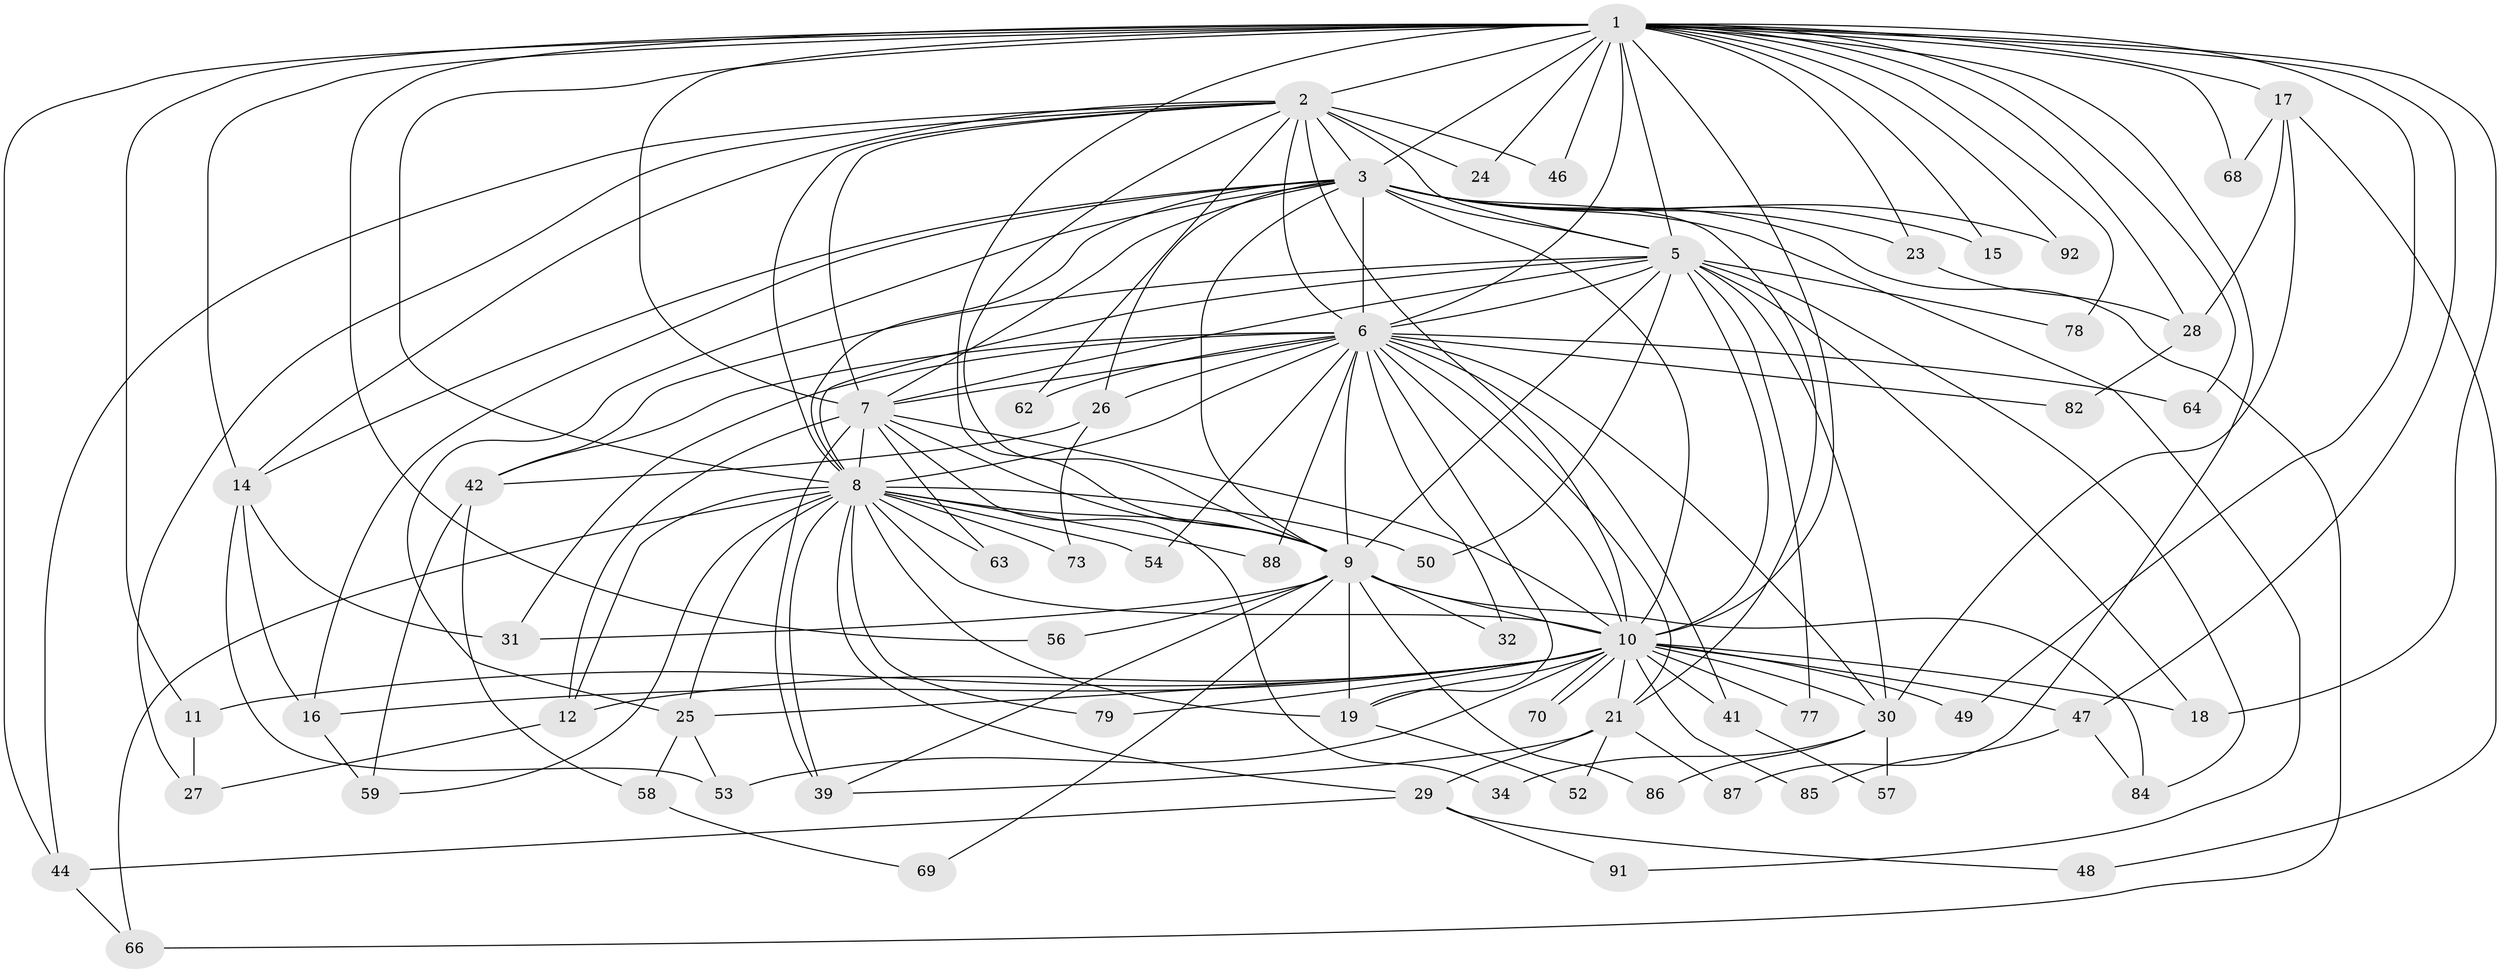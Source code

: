 // Generated by graph-tools (version 1.1) at 2025/51/02/27/25 19:51:51]
// undirected, 64 vertices, 166 edges
graph export_dot {
graph [start="1"]
  node [color=gray90,style=filled];
  1 [super="+4"];
  2 [super="+80"];
  3 [super="+36"];
  5 [super="+76"];
  6 [super="+20"];
  7 [super="+22"];
  8 [super="+83"];
  9 [super="+51"];
  10 [super="+13"];
  11;
  12 [super="+61"];
  14 [super="+37"];
  15;
  16 [super="+65"];
  17 [super="+60"];
  18 [super="+38"];
  19 [super="+35"];
  21 [super="+67"];
  23;
  24;
  25 [super="+40"];
  26;
  27 [super="+81"];
  28 [super="+45"];
  29 [super="+75"];
  30 [super="+33"];
  31 [super="+90"];
  32;
  34;
  39 [super="+43"];
  41;
  42 [super="+55"];
  44;
  46;
  47 [super="+89"];
  48;
  49;
  50;
  52;
  53 [super="+72"];
  54;
  56;
  57;
  58;
  59 [super="+74"];
  62;
  63;
  64;
  66 [super="+71"];
  68;
  69;
  70;
  73;
  77;
  78;
  79;
  82;
  84;
  85;
  86;
  87;
  88;
  91;
  92;
  1 -- 2 [weight=3];
  1 -- 3 [weight=2];
  1 -- 5 [weight=2];
  1 -- 6 [weight=2];
  1 -- 7 [weight=3];
  1 -- 8 [weight=2];
  1 -- 9 [weight=2];
  1 -- 10 [weight=2];
  1 -- 17 [weight=2];
  1 -- 18;
  1 -- 28;
  1 -- 46;
  1 -- 56;
  1 -- 68;
  1 -- 87;
  1 -- 92;
  1 -- 64;
  1 -- 11;
  1 -- 78;
  1 -- 15;
  1 -- 23;
  1 -- 24;
  1 -- 44;
  1 -- 47;
  1 -- 49;
  1 -- 14;
  2 -- 3 [weight=2];
  2 -- 5;
  2 -- 6;
  2 -- 7;
  2 -- 8;
  2 -- 9;
  2 -- 10;
  2 -- 14;
  2 -- 24;
  2 -- 44;
  2 -- 46;
  2 -- 62;
  2 -- 27;
  3 -- 5;
  3 -- 6;
  3 -- 7;
  3 -- 8;
  3 -- 9;
  3 -- 10;
  3 -- 14;
  3 -- 15;
  3 -- 21;
  3 -- 23;
  3 -- 26;
  3 -- 66;
  3 -- 91;
  3 -- 92;
  3 -- 25;
  3 -- 16;
  5 -- 6;
  5 -- 7;
  5 -- 8;
  5 -- 9;
  5 -- 10 [weight=3];
  5 -- 18;
  5 -- 50;
  5 -- 77;
  5 -- 78;
  5 -- 84;
  5 -- 42;
  5 -- 30;
  6 -- 7;
  6 -- 8 [weight=2];
  6 -- 9;
  6 -- 10;
  6 -- 21;
  6 -- 26;
  6 -- 30;
  6 -- 31;
  6 -- 32;
  6 -- 41;
  6 -- 42;
  6 -- 54;
  6 -- 62;
  6 -- 64;
  6 -- 82;
  6 -- 88;
  6 -- 19;
  7 -- 8;
  7 -- 9;
  7 -- 10;
  7 -- 12;
  7 -- 34;
  7 -- 63;
  7 -- 39;
  8 -- 9;
  8 -- 10;
  8 -- 19;
  8 -- 25;
  8 -- 29;
  8 -- 39;
  8 -- 50;
  8 -- 54;
  8 -- 59;
  8 -- 63;
  8 -- 73;
  8 -- 79;
  8 -- 88;
  8 -- 66;
  8 -- 12;
  9 -- 10;
  9 -- 31;
  9 -- 32;
  9 -- 56;
  9 -- 69;
  9 -- 84;
  9 -- 86;
  9 -- 19;
  9 -- 39;
  10 -- 11;
  10 -- 12;
  10 -- 16;
  10 -- 19;
  10 -- 25;
  10 -- 30;
  10 -- 41;
  10 -- 47;
  10 -- 49;
  10 -- 53;
  10 -- 70;
  10 -- 70;
  10 -- 77;
  10 -- 79;
  10 -- 85;
  10 -- 21;
  10 -- 18;
  11 -- 27;
  12 -- 27;
  14 -- 16;
  14 -- 31;
  14 -- 53;
  16 -- 59;
  17 -- 28;
  17 -- 48;
  17 -- 68;
  17 -- 30;
  19 -- 52;
  21 -- 29;
  21 -- 39;
  21 -- 52;
  21 -- 87;
  23 -- 28;
  25 -- 58;
  25 -- 53;
  26 -- 42;
  26 -- 73;
  28 -- 82;
  29 -- 48;
  29 -- 91;
  29 -- 44;
  30 -- 34;
  30 -- 57;
  30 -- 86;
  41 -- 57;
  42 -- 58;
  42 -- 59;
  44 -- 66;
  47 -- 85;
  47 -- 84;
  58 -- 69;
}

